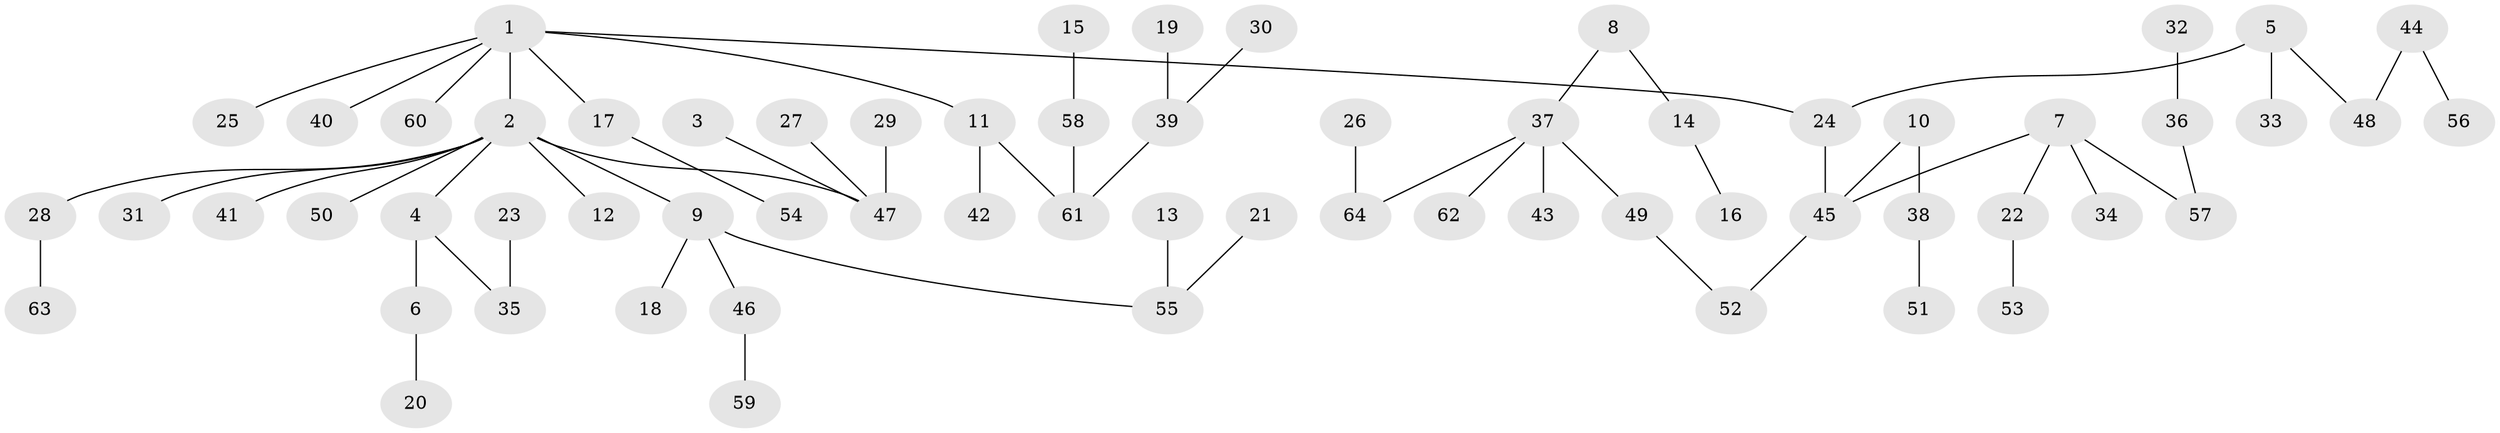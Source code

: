 // original degree distribution, {5: 0.03937007874015748, 6: 0.023622047244094488, 4: 0.07086614173228346, 2: 0.2440944881889764, 3: 0.12598425196850394, 1: 0.49606299212598426}
// Generated by graph-tools (version 1.1) at 2025/50/03/09/25 03:50:25]
// undirected, 64 vertices, 63 edges
graph export_dot {
graph [start="1"]
  node [color=gray90,style=filled];
  1;
  2;
  3;
  4;
  5;
  6;
  7;
  8;
  9;
  10;
  11;
  12;
  13;
  14;
  15;
  16;
  17;
  18;
  19;
  20;
  21;
  22;
  23;
  24;
  25;
  26;
  27;
  28;
  29;
  30;
  31;
  32;
  33;
  34;
  35;
  36;
  37;
  38;
  39;
  40;
  41;
  42;
  43;
  44;
  45;
  46;
  47;
  48;
  49;
  50;
  51;
  52;
  53;
  54;
  55;
  56;
  57;
  58;
  59;
  60;
  61;
  62;
  63;
  64;
  1 -- 2 [weight=1.0];
  1 -- 11 [weight=1.0];
  1 -- 17 [weight=1.0];
  1 -- 24 [weight=1.0];
  1 -- 25 [weight=1.0];
  1 -- 40 [weight=1.0];
  1 -- 60 [weight=1.0];
  2 -- 4 [weight=1.0];
  2 -- 9 [weight=1.0];
  2 -- 12 [weight=1.0];
  2 -- 28 [weight=1.0];
  2 -- 31 [weight=1.0];
  2 -- 41 [weight=1.0];
  2 -- 47 [weight=1.0];
  2 -- 50 [weight=1.0];
  3 -- 47 [weight=1.0];
  4 -- 6 [weight=1.0];
  4 -- 35 [weight=1.0];
  5 -- 24 [weight=1.0];
  5 -- 33 [weight=1.0];
  5 -- 48 [weight=1.0];
  6 -- 20 [weight=1.0];
  7 -- 22 [weight=1.0];
  7 -- 34 [weight=1.0];
  7 -- 45 [weight=1.0];
  7 -- 57 [weight=1.0];
  8 -- 14 [weight=1.0];
  8 -- 37 [weight=1.0];
  9 -- 18 [weight=1.0];
  9 -- 46 [weight=1.0];
  9 -- 55 [weight=1.0];
  10 -- 38 [weight=1.0];
  10 -- 45 [weight=1.0];
  11 -- 42 [weight=1.0];
  11 -- 61 [weight=1.0];
  13 -- 55 [weight=1.0];
  14 -- 16 [weight=1.0];
  15 -- 58 [weight=1.0];
  17 -- 54 [weight=1.0];
  19 -- 39 [weight=1.0];
  21 -- 55 [weight=1.0];
  22 -- 53 [weight=1.0];
  23 -- 35 [weight=1.0];
  24 -- 45 [weight=1.0];
  26 -- 64 [weight=1.0];
  27 -- 47 [weight=1.0];
  28 -- 63 [weight=1.0];
  29 -- 47 [weight=1.0];
  30 -- 39 [weight=1.0];
  32 -- 36 [weight=1.0];
  36 -- 57 [weight=1.0];
  37 -- 43 [weight=1.0];
  37 -- 49 [weight=1.0];
  37 -- 62 [weight=1.0];
  37 -- 64 [weight=1.0];
  38 -- 51 [weight=1.0];
  39 -- 61 [weight=1.0];
  44 -- 48 [weight=1.0];
  44 -- 56 [weight=1.0];
  45 -- 52 [weight=1.0];
  46 -- 59 [weight=1.0];
  49 -- 52 [weight=1.0];
  58 -- 61 [weight=1.0];
}
